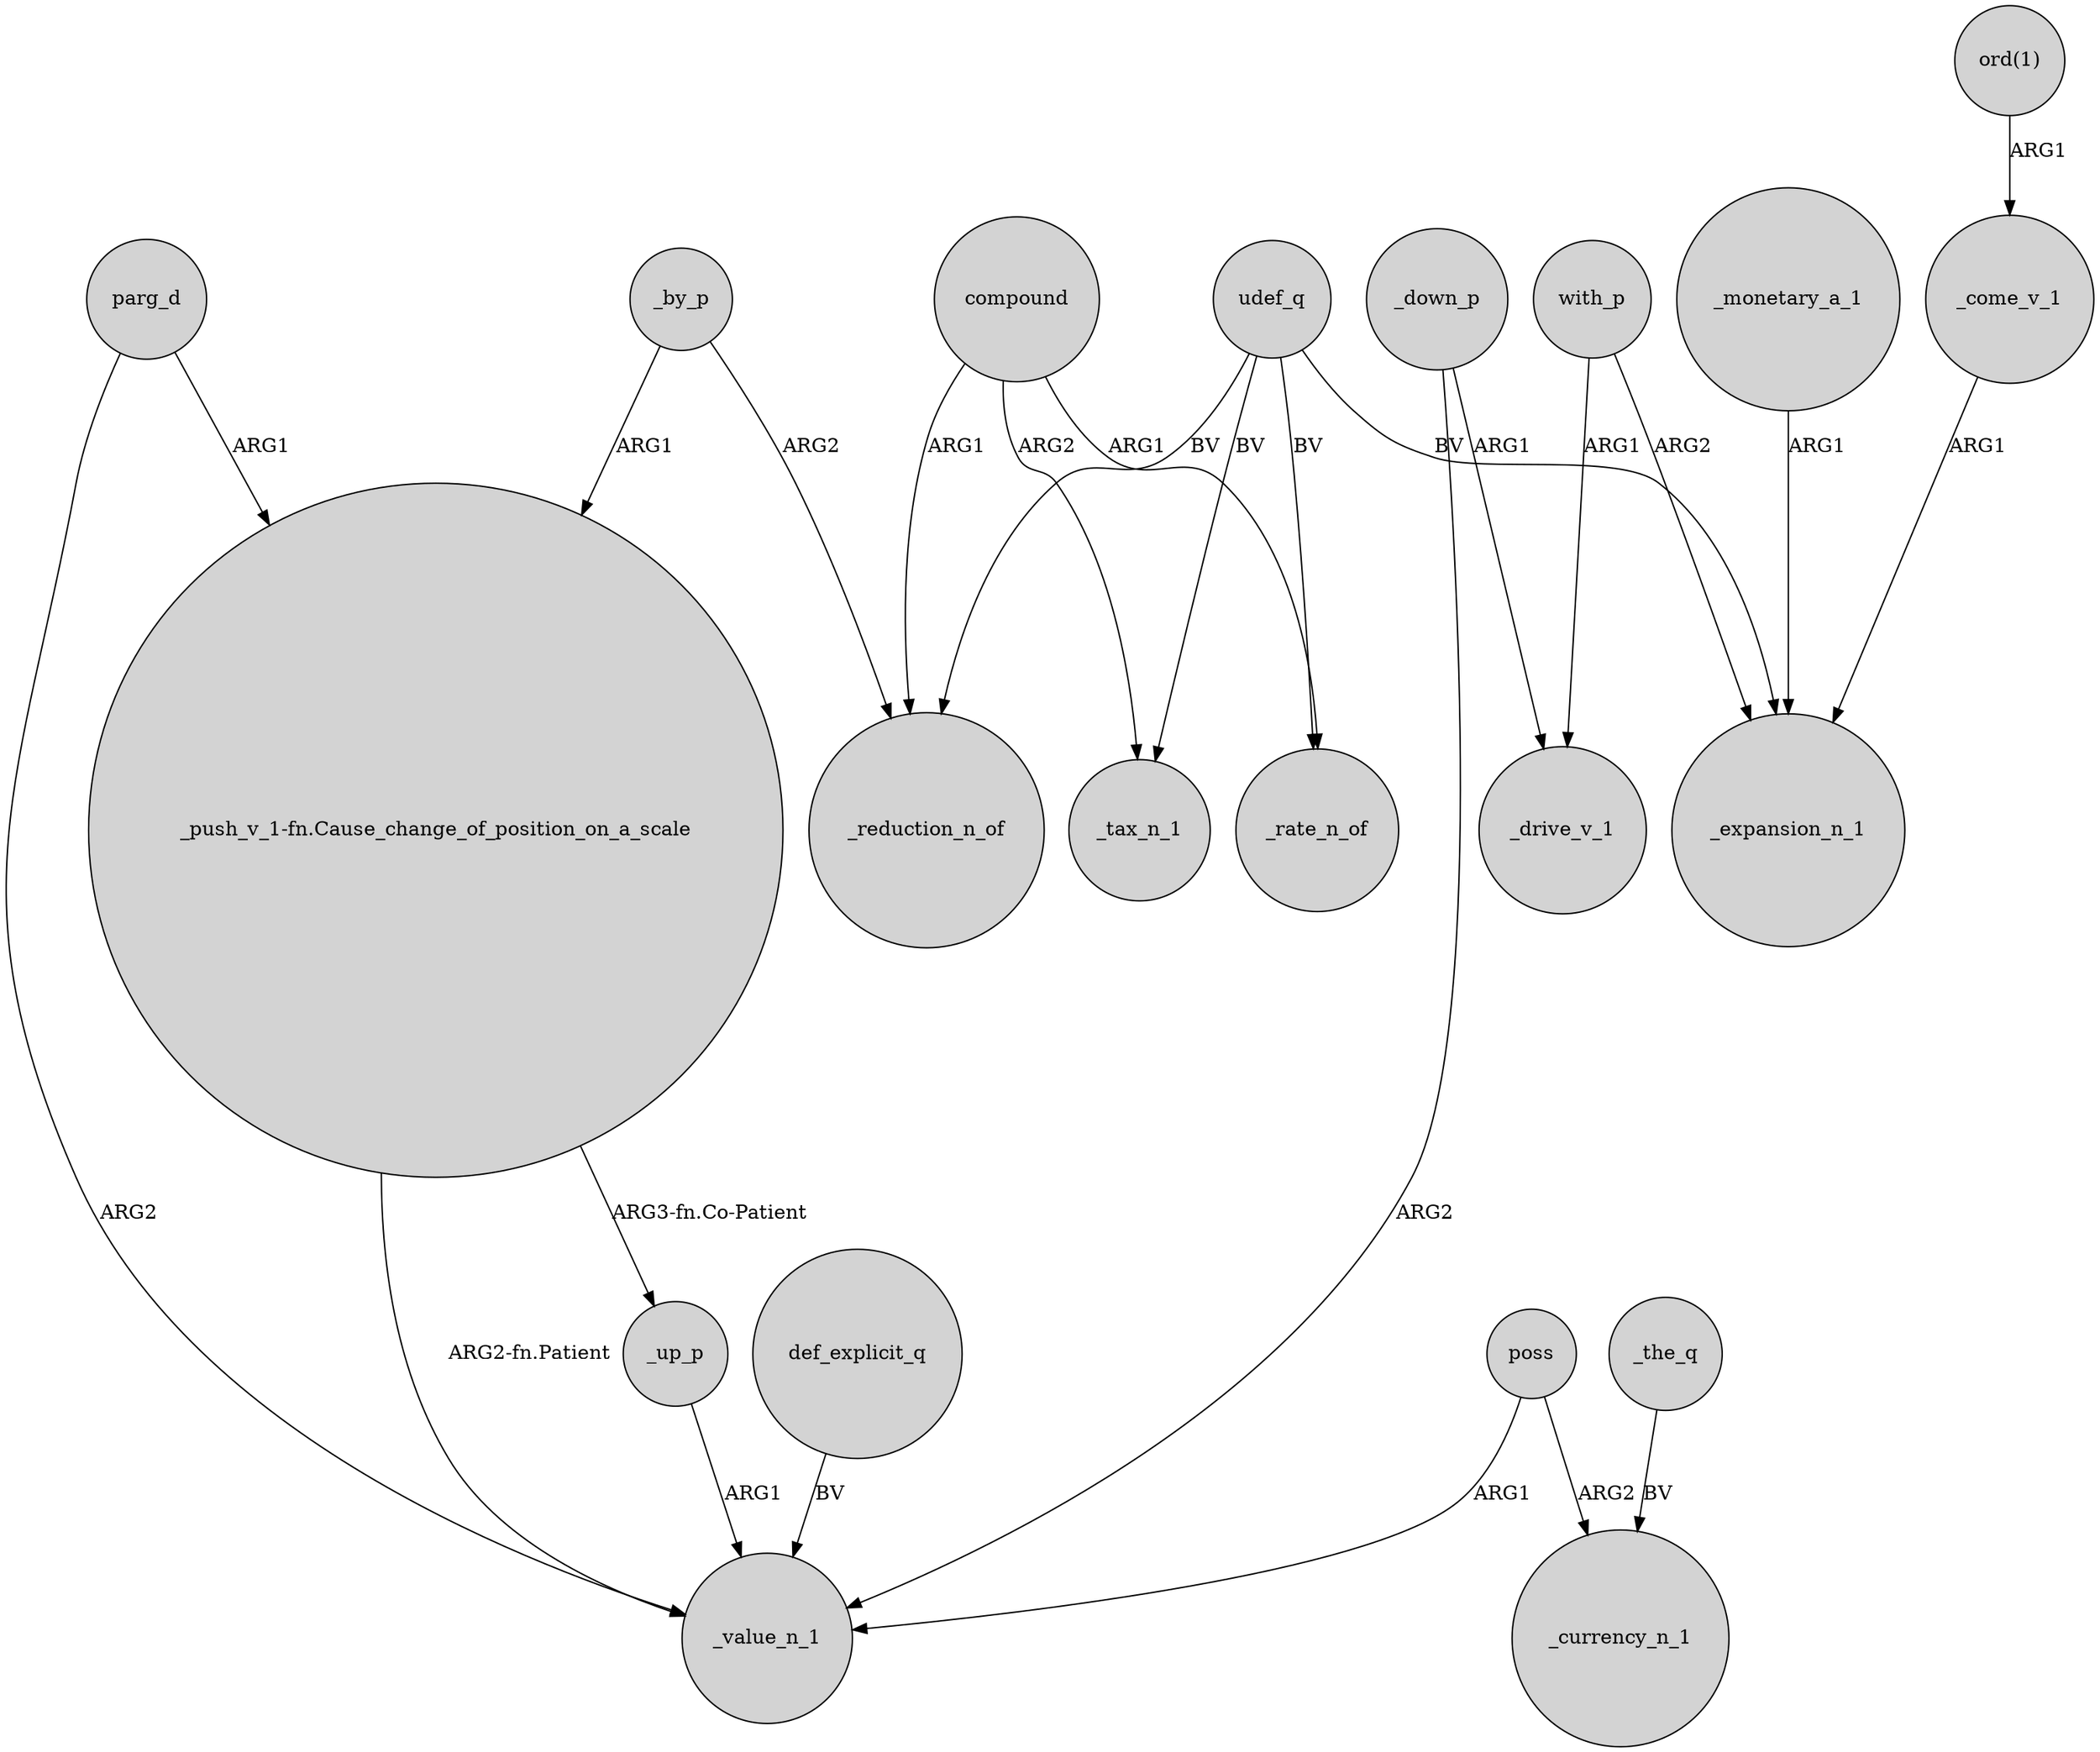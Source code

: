 digraph {
	node [shape=circle style=filled]
	def_explicit_q -> _value_n_1 [label=BV]
	parg_d -> _value_n_1 [label=ARG2]
	_down_p -> _drive_v_1 [label=ARG1]
	_by_p -> _reduction_n_of [label=ARG2]
	"_push_v_1-fn.Cause_change_of_position_on_a_scale" -> _up_p [label="ARG3-fn.Co-Patient"]
	with_p -> _drive_v_1 [label=ARG1]
	udef_q -> _reduction_n_of [label=BV]
	_up_p -> _value_n_1 [label=ARG1]
	compound -> _rate_n_of [label=ARG1]
	_monetary_a_1 -> _expansion_n_1 [label=ARG1]
	with_p -> _expansion_n_1 [label=ARG2]
	udef_q -> _rate_n_of [label=BV]
	_down_p -> _value_n_1 [label=ARG2]
	poss -> _value_n_1 [label=ARG1]
	"_push_v_1-fn.Cause_change_of_position_on_a_scale" -> _value_n_1 [label="ARG2-fn.Patient"]
	_come_v_1 -> _expansion_n_1 [label=ARG1]
	udef_q -> _tax_n_1 [label=BV]
	parg_d -> "_push_v_1-fn.Cause_change_of_position_on_a_scale" [label=ARG1]
	udef_q -> _expansion_n_1 [label=BV]
	compound -> _reduction_n_of [label=ARG1]
	_by_p -> "_push_v_1-fn.Cause_change_of_position_on_a_scale" [label=ARG1]
	poss -> _currency_n_1 [label=ARG2]
	_the_q -> _currency_n_1 [label=BV]
	compound -> _tax_n_1 [label=ARG2]
	"ord(1)" -> _come_v_1 [label=ARG1]
}
